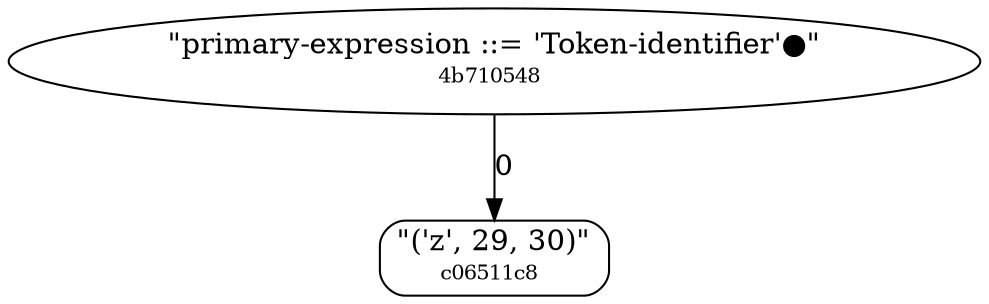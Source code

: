 digraph g {
"3e32dae8-947d-4f0c-9ca7-6fe2552feb38" [label=<"primary-expression ::= 'Token-identifier'●"<br/><font point-size="10">4b710548</font> >  shape="oval"]
"48c519b4-f151-4fe0-9f3d-685ae0fb81c4" [label=<"('z', 29, 30)"<br/><font point-size="10">c06511c8</font> >  shape="box" style="rounded"]
"3e32dae8-947d-4f0c-9ca7-6fe2552feb38" -> "48c519b4-f151-4fe0-9f3d-685ae0fb81c4" [label=<0>]
{rank = same; "3e32dae8-947d-4f0c-9ca7-6fe2552feb38"}
{rank = same; "48c519b4-f151-4fe0-9f3d-685ae0fb81c4"}
}
"}
}
